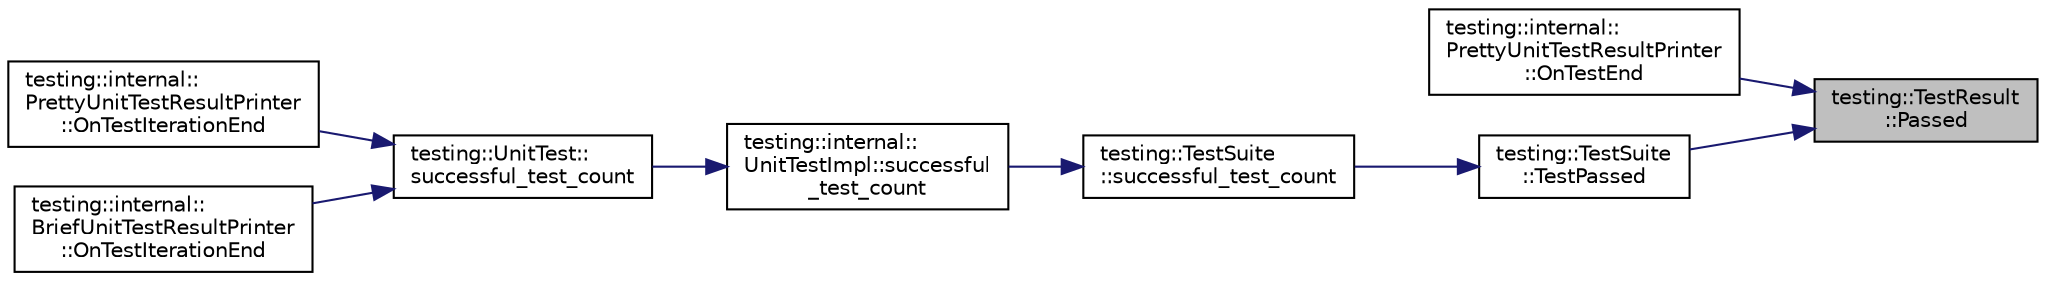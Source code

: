 digraph "testing::TestResult::Passed"
{
 // LATEX_PDF_SIZE
  bgcolor="transparent";
  edge [fontname="Helvetica",fontsize="10",labelfontname="Helvetica",labelfontsize="10"];
  node [fontname="Helvetica",fontsize="10",shape=record];
  rankdir="RL";
  Node1 [label="testing::TestResult\l::Passed",height=0.2,width=0.4,color="black", fillcolor="grey75", style="filled", fontcolor="black",tooltip=" "];
  Node1 -> Node2 [dir="back",color="midnightblue",fontsize="10",style="solid",fontname="Helvetica"];
  Node2 [label="testing::internal::\lPrettyUnitTestResultPrinter\l::OnTestEnd",height=0.2,width=0.4,color="black",URL="$classtesting_1_1internal_1_1PrettyUnitTestResultPrinter.html#a085f90bb9f3128d8d8864c19e1e188ef",tooltip=" "];
  Node1 -> Node3 [dir="back",color="midnightblue",fontsize="10",style="solid",fontname="Helvetica"];
  Node3 [label="testing::TestSuite\l::TestPassed",height=0.2,width=0.4,color="black",URL="$classtesting_1_1TestSuite.html#a30cb6d26a98feda5c2af89a15abd3264",tooltip=" "];
  Node3 -> Node4 [dir="back",color="midnightblue",fontsize="10",style="solid",fontname="Helvetica"];
  Node4 [label="testing::TestSuite\l::successful_test_count",height=0.2,width=0.4,color="black",URL="$classtesting_1_1TestSuite.html#a85bc4191681df7e8bae810c1744465ec",tooltip=" "];
  Node4 -> Node5 [dir="back",color="midnightblue",fontsize="10",style="solid",fontname="Helvetica"];
  Node5 [label="testing::internal::\lUnitTestImpl::successful\l_test_count",height=0.2,width=0.4,color="black",URL="$classtesting_1_1internal_1_1UnitTestImpl.html#ac363f681cbecf10fea5c04408b98e744",tooltip=" "];
  Node5 -> Node6 [dir="back",color="midnightblue",fontsize="10",style="solid",fontname="Helvetica"];
  Node6 [label="testing::UnitTest::\lsuccessful_test_count",height=0.2,width=0.4,color="black",URL="$classtesting_1_1UnitTest.html#a49ee8056e357ad497e67399447dd5a40",tooltip=" "];
  Node6 -> Node7 [dir="back",color="midnightblue",fontsize="10",style="solid",fontname="Helvetica"];
  Node7 [label="testing::internal::\lPrettyUnitTestResultPrinter\l::OnTestIterationEnd",height=0.2,width=0.4,color="black",URL="$classtesting_1_1internal_1_1PrettyUnitTestResultPrinter.html#a447fc02d3e3af17cef6f0727bab7414a",tooltip=" "];
  Node6 -> Node8 [dir="back",color="midnightblue",fontsize="10",style="solid",fontname="Helvetica"];
  Node8 [label="testing::internal::\lBriefUnitTestResultPrinter\l::OnTestIterationEnd",height=0.2,width=0.4,color="black",URL="$classtesting_1_1internal_1_1BriefUnitTestResultPrinter.html#a8533d95c71833e1f8d0d63f519ec2e6f",tooltip=" "];
}

